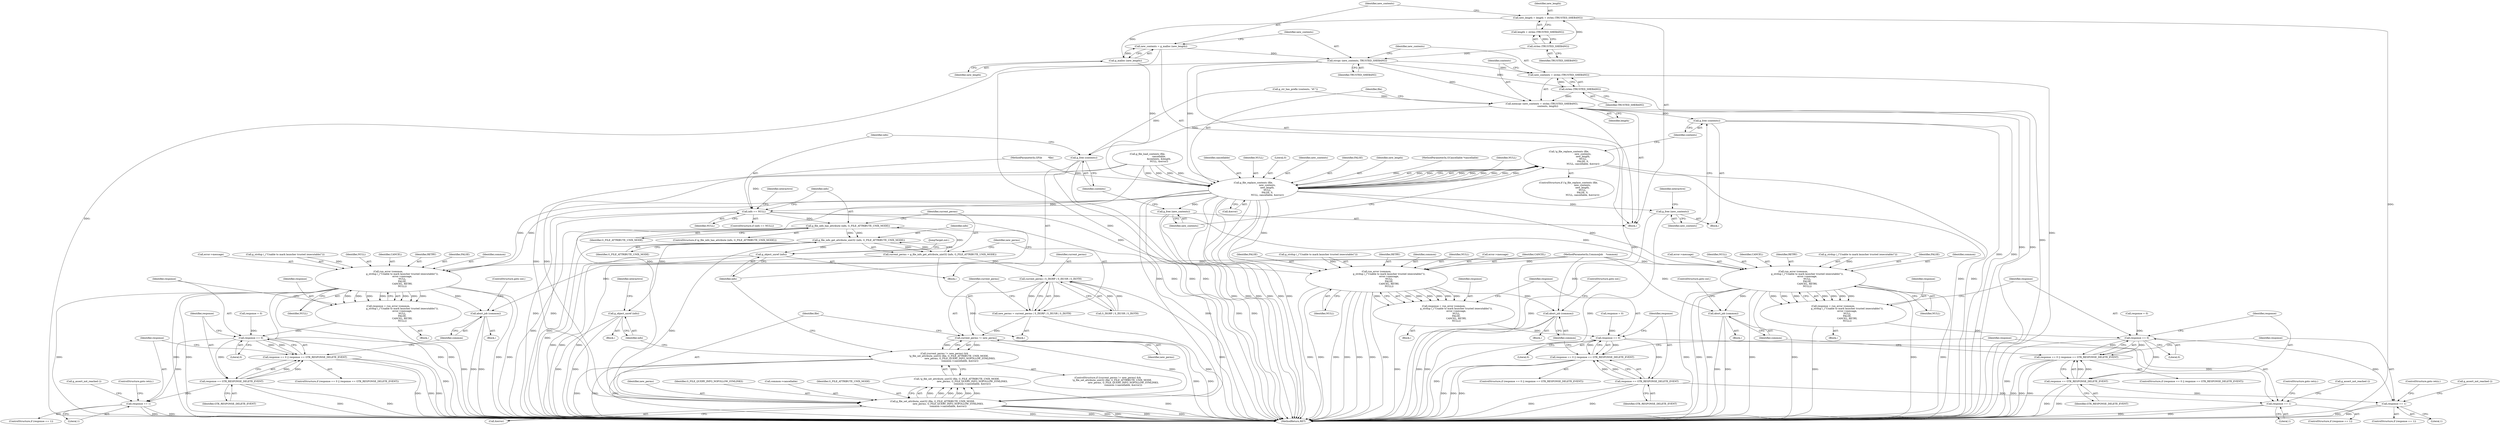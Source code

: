 digraph "0_nautilus_1630f53481f445ada0a455e9979236d31a8d3bb0_1@API" {
"1000193" [label="(Call,strcpy (new_contents, TRUSTED_SHEBANG))"];
"1000189" [label="(Call,new_contents = g_malloc (new_length))"];
"1000191" [label="(Call,g_malloc (new_length))"];
"1000183" [label="(Call,new_length = length + strlen (TRUSTED_SHEBANG))"];
"1000187" [label="(Call,strlen (TRUSTED_SHEBANG))"];
"1000196" [label="(Call,memcpy (new_contents + strlen (TRUSTED_SHEBANG),\n                contents, length))"];
"1000217" [label="(Call,g_free (contents))"];
"1000268" [label="(Call,g_free (contents))"];
"1000197" [label="(Call,new_contents + strlen (TRUSTED_SHEBANG))"];
"1000199" [label="(Call,strlen (TRUSTED_SHEBANG))"];
"1000205" [label="(Call,g_file_replace_contents (file,\n                                      new_contents,\n                                      new_length,\n                                      NULL,\n                                      FALSE, 0,\n                                      NULL, cancellable, &error))"];
"1000204" [label="(Call,!g_file_replace_contents (file,\n                                      new_contents,\n                                      new_length,\n                                      NULL,\n                                      FALSE, 0,\n                                      NULL, cancellable, &error))"];
"1000219" [label="(Call,g_free (new_contents))"];
"1000226" [label="(Call,run_error (common,\n                                      g_strdup (_(\"Unable to mark launcher trusted (executable)\")),\n                                      error->message,\n                                      NULL,\n                                      FALSE,\n                                      CANCEL, RETRY,\n                                      NULL))"];
"1000224" [label="(Call,response = run_error (common,\n                                      g_strdup (_(\"Unable to mark launcher trusted (executable)\")),\n                                      error->message,\n                                      NULL,\n                                      FALSE,\n                                      CANCEL, RETRY,\n                                      NULL))"];
"1000246" [label="(Call,response == 0)"];
"1000245" [label="(Call,response == 0 || response == GTK_RESPONSE_DELETE_EVENT)"];
"1000249" [label="(Call,response == GTK_RESPONSE_DELETE_EVENT)"];
"1000257" [label="(Call,response == 1)"];
"1000253" [label="(Call,abort_job (common))"];
"1000266" [label="(Call,g_free (new_contents))"];
"1000271" [label="(Call,info == NULL)"];
"1000280" [label="(Call,run_error (common,\n                                  g_strdup (_(\"Unable to mark launcher trusted (executable)\")),\n                                  error->message,\n                                  NULL,\n                                  FALSE,\n                                  CANCEL, RETRY,\n                                  NULL))"];
"1000278" [label="(Call,response = run_error (common,\n                                  g_strdup (_(\"Unable to mark launcher trusted (executable)\")),\n                                  error->message,\n                                  NULL,\n                                  FALSE,\n                                  CANCEL, RETRY,\n                                  NULL))"];
"1000300" [label="(Call,response == 0)"];
"1000299" [label="(Call,response == 0 || response == GTK_RESPONSE_DELETE_EVENT)"];
"1000303" [label="(Call,response == GTK_RESPONSE_DELETE_EVENT)"];
"1000311" [label="(Call,response == 1)"];
"1000307" [label="(Call,abort_job (common))"];
"1000321" [label="(Call,g_file_info_has_attribute (info, G_FILE_ATTRIBUTE_UNIX_MODE))"];
"1000327" [label="(Call,g_file_info_get_attribute_uint32 (info, G_FILE_ATTRIBUTE_UNIX_MODE))"];
"1000325" [label="(Call,current_perms = g_file_info_get_attribute_uint32 (info, G_FILE_ATTRIBUTE_UNIX_MODE))"];
"1000332" [label="(Call,current_perms | S_IXGRP | S_IXUSR | S_IXOTH)"];
"1000330" [label="(Call,new_perms = current_perms | S_IXGRP | S_IXUSR | S_IXOTH)"];
"1000341" [label="(Call,current_perms != new_perms)"];
"1000340" [label="(Call,(current_perms != new_perms) &&\n            !g_file_set_attribute_uint32 (file, G_FILE_ATTRIBUTE_UNIX_MODE,\n                                          new_perms, G_FILE_QUERY_INFO_NOFOLLOW_SYMLINKS,\n                                          common->cancellable, &error))"];
"1000345" [label="(Call,g_file_set_attribute_uint32 (file, G_FILE_ATTRIBUTE_UNIX_MODE,\n                                          new_perms, G_FILE_QUERY_INFO_NOFOLLOW_SYMLINKS,\n                                          common->cancellable, &error))"];
"1000344" [label="(Call,!g_file_set_attribute_uint32 (file, G_FILE_ATTRIBUTE_UNIX_MODE,\n                                          new_perms, G_FILE_QUERY_INFO_NOFOLLOW_SYMLINKS,\n                                          common->cancellable, &error))"];
"1000356" [label="(Call,g_object_unref (info))"];
"1000403" [label="(Call,g_object_unref (info))"];
"1000363" [label="(Call,run_error (common,\n                                      g_strdup (_(\"Unable to mark launcher trusted (executable)\")),\n                                      error->message,\n                                      NULL,\n                                      FALSE,\n                                      CANCEL, RETRY,\n                                      NULL))"];
"1000361" [label="(Call,response = run_error (common,\n                                      g_strdup (_(\"Unable to mark launcher trusted (executable)\")),\n                                      error->message,\n                                      NULL,\n                                      FALSE,\n                                      CANCEL, RETRY,\n                                      NULL))"];
"1000383" [label="(Call,response == 0)"];
"1000382" [label="(Call,response == 0 || response == GTK_RESPONSE_DELETE_EVENT)"];
"1000386" [label="(Call,response == GTK_RESPONSE_DELETE_EVENT)"];
"1000394" [label="(Call,response == 1)"];
"1000390" [label="(Call,abort_job (common))"];
"1000183" [label="(Call,new_length = length + strlen (TRUSTED_SHEBANG))"];
"1000179" [label="(Call,g_str_has_prefix (contents, \"#!\"))"];
"1000213" [label="(Identifier,cancellable)"];
"1000223" [label="(Block,)"];
"1000307" [label="(Call,abort_job (common))"];
"1000383" [label="(Call,response == 0)"];
"1000191" [label="(Call,g_malloc (new_length))"];
"1000343" [label="(Identifier,new_perms)"];
"1000101" [label="(MethodParameterIn,CommonJob    *common)"];
"1000340" [label="(Call,(current_perms != new_perms) &&\n            !g_file_set_attribute_uint32 (file, G_FILE_ATTRIBUTE_UNIX_MODE,\n                                          new_perms, G_FILE_QUERY_INFO_NOFOLLOW_SYMLINKS,\n                                          common->cancellable, &error))"];
"1000302" [label="(Literal,0)"];
"1000272" [label="(Identifier,info)"];
"1000220" [label="(Identifier,new_contents)"];
"1000311" [label="(Call,response == 1)"];
"1000324" [label="(Block,)"];
"1000318" [label="(Call,g_assert_not_reached ())"];
"1000404" [label="(Identifier,info)"];
"1000378" [label="(Call,response = 0)"];
"1000206" [label="(Identifier,file)"];
"1000187" [label="(Call,strlen (TRUSTED_SHEBANG))"];
"1000345" [label="(Call,g_file_set_attribute_uint32 (file, G_FILE_ATTRIBUTE_UNIX_MODE,\n                                          new_perms, G_FILE_QUERY_INFO_NOFOLLOW_SYMLINKS,\n                                          common->cancellable, &error))"];
"1000244" [label="(ControlStructure,if (response == 0 || response == GTK_RESPONSE_DELETE_EVENT))"];
"1000196" [label="(Call,memcpy (new_contents + strlen (TRUSTED_SHEBANG),\n                contents, length))"];
"1000319" [label="(ControlStructure,goto out;)"];
"1000212" [label="(Identifier,NULL)"];
"1000185" [label="(Call,length + strlen (TRUSTED_SHEBANG))"];
"1000330" [label="(Call,new_perms = current_perms | S_IXGRP | S_IXUSR | S_IXOTH)"];
"1000304" [label="(Identifier,response)"];
"1000334" [label="(Call,S_IXGRP | S_IXUSR | S_IXOTH)"];
"1000371" [label="(Identifier,NULL)"];
"1000406" [label="(MethodReturn,RET)"];
"1000211" [label="(Literal,0)"];
"1000348" [label="(Identifier,new_perms)"];
"1000373" [label="(Identifier,CANCEL)"];
"1000273" [label="(Identifier,NULL)"];
"1000268" [label="(Call,g_free (contents))"];
"1000193" [label="(Call,strcpy (new_contents, TRUSTED_SHEBANG))"];
"1000199" [label="(Call,strlen (TRUSTED_SHEBANG))"];
"1000207" [label="(Identifier,new_contents)"];
"1000281" [label="(Identifier,common)"];
"1000280" [label="(Call,run_error (common,\n                                  g_strdup (_(\"Unable to mark launcher trusted (executable)\")),\n                                  error->message,\n                                  NULL,\n                                  FALSE,\n                                  CANCEL, RETRY,\n                                  NULL))"];
"1000288" [label="(Identifier,NULL)"];
"1000306" [label="(Block,)"];
"1000323" [label="(Identifier,G_FILE_ATTRIBUTE_UNIX_MODE)"];
"1000395" [label="(Identifier,response)"];
"1000393" [label="(ControlStructure,if (response == 1))"];
"1000226" [label="(Call,run_error (common,\n                                      g_strdup (_(\"Unable to mark launcher trusted (executable)\")),\n                                      error->message,\n                                      NULL,\n                                      FALSE,\n                                      CANCEL, RETRY,\n                                      NULL))"];
"1000391" [label="(Identifier,common)"];
"1000276" [label="(Identifier,interactive)"];
"1000285" [label="(Call,error->message)"];
"1000298" [label="(ControlStructure,if (response == 0 || response == GTK_RESPONSE_DELETE_EVENT))"];
"1000210" [label="(Identifier,FALSE)"];
"1000357" [label="(Identifier,info)"];
"1000194" [label="(Identifier,new_contents)"];
"1000325" [label="(Call,current_perms = g_file_info_get_attribute_uint32 (info, G_FILE_ATTRIBUTE_UNIX_MODE))"];
"1000320" [label="(ControlStructure,if (g_file_info_has_attribute (info, G_FILE_ATTRIBUTE_UNIX_MODE)))"];
"1000190" [label="(Identifier,new_contents)"];
"1000231" [label="(Call,error->message)"];
"1000322" [label="(Identifier,info)"];
"1000217" [label="(Call,g_free (contents))"];
"1000247" [label="(Identifier,response)"];
"1000259" [label="(Literal,1)"];
"1000339" [label="(ControlStructure,if ((current_perms != new_perms) &&\n            !g_file_set_attribute_uint32 (file, G_FILE_ATTRIBUTE_UNIX_MODE,\n                                          new_perms, G_FILE_QUERY_INFO_NOFOLLOW_SYMLINKS,\n                                          common->cancellable, &error)))"];
"1000402" [label="(ControlStructure,goto out;)"];
"1000234" [label="(Identifier,NULL)"];
"1000250" [label="(Identifier,response)"];
"1000342" [label="(Identifier,current_perms)"];
"1000271" [label="(Call,info == NULL)"];
"1000299" [label="(Call,response == 0 || response == GTK_RESPONSE_DELETE_EVENT)"];
"1000265" [label="(ControlStructure,goto out;)"];
"1000394" [label="(Call,response == 1)"];
"1000192" [label="(Identifier,new_length)"];
"1000202" [label="(Identifier,length)"];
"1000305" [label="(Identifier,GTK_RESPONSE_DELETE_EVENT)"];
"1000403" [label="(Call,g_object_unref (info))"];
"1000381" [label="(ControlStructure,if (response == 0 || response == GTK_RESPONSE_DELETE_EVENT))"];
"1000225" [label="(Identifier,response)"];
"1000382" [label="(Call,response == 0 || response == GTK_RESPONSE_DELETE_EVENT)"];
"1000398" [label="(ControlStructure,goto retry;)"];
"1000292" [label="(Identifier,NULL)"];
"1000396" [label="(Literal,1)"];
"1000248" [label="(Literal,0)"];
"1000349" [label="(Identifier,G_FILE_QUERY_INFO_NOFOLLOW_SYMLINKS)"];
"1000241" [label="(Call,response = 0)"];
"1000350" [label="(Call,common->cancellable)"];
"1000236" [label="(Identifier,CANCEL)"];
"1000295" [label="(Call,response = 0)"];
"1000344" [label="(Call,!g_file_set_attribute_uint32 (file, G_FILE_ATTRIBUTE_UNIX_MODE,\n                                          new_perms, G_FILE_QUERY_INFO_NOFOLLOW_SYMLINKS,\n                                          common->cancellable, &error))"];
"1000208" [label="(Identifier,new_length)"];
"1000270" [label="(ControlStructure,if (info == NULL))"];
"1000266" [label="(Call,g_free (new_contents))"];
"1000353" [label="(Call,&error)"];
"1000267" [label="(Identifier,new_contents)"];
"1000261" [label="(ControlStructure,goto retry;)"];
"1000356" [label="(Call,g_object_unref (info))"];
"1000346" [label="(Identifier,file)"];
"1000269" [label="(Identifier,contents)"];
"1000362" [label="(Identifier,response)"];
"1000103" [label="(MethodParameterIn,GFile        *file)"];
"1000237" [label="(Identifier,RETRY)"];
"1000102" [label="(MethodParameterIn,GCancellable *cancellable)"];
"1000189" [label="(Call,new_contents = g_malloc (new_length))"];
"1000308" [label="(Identifier,common)"];
"1000374" [label="(Identifier,RETRY)"];
"1000201" [label="(Identifier,contents)"];
"1000257" [label="(Call,response == 1)"];
"1000303" [label="(Call,response == GTK_RESPONSE_DELETE_EVENT)"];
"1000333" [label="(Identifier,current_perms)"];
"1000327" [label="(Call,g_file_info_get_attribute_uint32 (info, G_FILE_ATTRIBUTE_UNIX_MODE))"];
"1000209" [label="(Identifier,NULL)"];
"1000359" [label="(Identifier,interactive)"];
"1000390" [label="(Call,abort_job (common))"];
"1000105" [label="(Block,)"];
"1000347" [label="(Identifier,G_FILE_ATTRIBUTE_UNIX_MODE)"];
"1000363" [label="(Call,run_error (common,\n                                      g_strdup (_(\"Unable to mark launcher trusted (executable)\")),\n                                      error->message,\n                                      NULL,\n                                      FALSE,\n                                      CANCEL, RETRY,\n                                      NULL))"];
"1000246" [label="(Call,response == 0)"];
"1000365" [label="(Call,g_strdup (_(\"Unable to mark launcher trusted (executable)\")))"];
"1000372" [label="(Identifier,FALSE)"];
"1000388" [label="(Identifier,GTK_RESPONSE_DELETE_EVENT)"];
"1000253" [label="(Call,abort_job (common))"];
"1000238" [label="(Identifier,NULL)"];
"1000290" [label="(Identifier,CANCEL)"];
"1000277" [label="(Block,)"];
"1000264" [label="(Call,g_assert_not_reached ())"];
"1000205" [label="(Call,g_file_replace_contents (file,\n                                      new_contents,\n                                      new_length,\n                                      NULL,\n                                      FALSE, 0,\n                                      NULL, cancellable, &error))"];
"1000254" [label="(Identifier,common)"];
"1000360" [label="(Block,)"];
"1000204" [label="(Call,!g_file_replace_contents (file,\n                                      new_contents,\n                                      new_length,\n                                      NULL,\n                                      FALSE, 0,\n                                      NULL, cancellable, &error))"];
"1000361" [label="(Call,response = run_error (common,\n                                      g_strdup (_(\"Unable to mark launcher trusted (executable)\")),\n                                      error->message,\n                                      NULL,\n                                      FALSE,\n                                      CANCEL, RETRY,\n                                      NULL))"];
"1000249" [label="(Call,response == GTK_RESPONSE_DELETE_EVENT)"];
"1000235" [label="(Identifier,FALSE)"];
"1000401" [label="(Call,g_assert_not_reached ())"];
"1000289" [label="(Identifier,FALSE)"];
"1000389" [label="(Block,)"];
"1000315" [label="(ControlStructure,goto retry;)"];
"1000310" [label="(ControlStructure,if (response == 1))"];
"1000256" [label="(ControlStructure,if (response == 1))"];
"1000301" [label="(Identifier,response)"];
"1000219" [label="(Call,g_free (new_contents))"];
"1000203" [label="(ControlStructure,if (!g_file_replace_contents (file,\n                                      new_contents,\n                                      new_length,\n                                      NULL,\n                                      FALSE, 0,\n                                      NULL, cancellable, &error)))"];
"1000332" [label="(Call,current_perms | S_IXGRP | S_IXUSR | S_IXOTH)"];
"1000375" [label="(Identifier,NULL)"];
"1000251" [label="(Identifier,GTK_RESPONSE_DELETE_EVENT)"];
"1000214" [label="(Call,&error)"];
"1000198" [label="(Identifier,new_contents)"];
"1000313" [label="(Literal,1)"];
"1000364" [label="(Identifier,common)"];
"1000326" [label="(Identifier,current_perms)"];
"1000224" [label="(Call,response = run_error (common,\n                                      g_strdup (_(\"Unable to mark launcher trusted (executable)\")),\n                                      error->message,\n                                      NULL,\n                                      FALSE,\n                                      CANCEL, RETRY,\n                                      NULL))"];
"1000368" [label="(Call,error->message)"];
"1000321" [label="(Call,g_file_info_has_attribute (info, G_FILE_ATTRIBUTE_UNIX_MODE))"];
"1000121" [label="(Call,g_file_load_contents (file,\n                               cancellable,\n                               &contents, &length,\n                               NULL, &error))"];
"1000195" [label="(Identifier,TRUSTED_SHEBANG)"];
"1000386" [label="(Call,response == GTK_RESPONSE_DELETE_EVENT)"];
"1000279" [label="(Identifier,response)"];
"1000385" [label="(Literal,0)"];
"1000329" [label="(Identifier,G_FILE_ATTRIBUTE_UNIX_MODE)"];
"1000188" [label="(Identifier,TRUSTED_SHEBANG)"];
"1000405" [label="(JumpTarget,out:)"];
"1000384" [label="(Identifier,response)"];
"1000222" [label="(Identifier,interactive)"];
"1000200" [label="(Identifier,TRUSTED_SHEBANG)"];
"1000278" [label="(Call,response = run_error (common,\n                                  g_strdup (_(\"Unable to mark launcher trusted (executable)\")),\n                                  error->message,\n                                  NULL,\n                                  FALSE,\n                                  CANCEL, RETRY,\n                                  NULL))"];
"1000328" [label="(Identifier,info)"];
"1000355" [label="(Block,)"];
"1000218" [label="(Identifier,contents)"];
"1000282" [label="(Call,g_strdup (_(\"Unable to mark launcher trusted (executable)\")))"];
"1000341" [label="(Call,current_perms != new_perms)"];
"1000228" [label="(Call,g_strdup (_(\"Unable to mark launcher trusted (executable)\")))"];
"1000258" [label="(Identifier,response)"];
"1000331" [label="(Identifier,new_perms)"];
"1000252" [label="(Block,)"];
"1000291" [label="(Identifier,RETRY)"];
"1000387" [label="(Identifier,response)"];
"1000245" [label="(Call,response == 0 || response == GTK_RESPONSE_DELETE_EVENT)"];
"1000312" [label="(Identifier,response)"];
"1000300" [label="(Call,response == 0)"];
"1000197" [label="(Call,new_contents + strlen (TRUSTED_SHEBANG))"];
"1000182" [label="(Block,)"];
"1000227" [label="(Identifier,common)"];
"1000216" [label="(Block,)"];
"1000184" [label="(Identifier,new_length)"];
"1000193" -> "1000182"  [label="AST: "];
"1000193" -> "1000195"  [label="CFG: "];
"1000194" -> "1000193"  [label="AST: "];
"1000195" -> "1000193"  [label="AST: "];
"1000198" -> "1000193"  [label="CFG: "];
"1000193" -> "1000406"  [label="DDG: "];
"1000189" -> "1000193"  [label="DDG: "];
"1000187" -> "1000193"  [label="DDG: "];
"1000193" -> "1000196"  [label="DDG: "];
"1000193" -> "1000197"  [label="DDG: "];
"1000193" -> "1000199"  [label="DDG: "];
"1000193" -> "1000205"  [label="DDG: "];
"1000189" -> "1000182"  [label="AST: "];
"1000189" -> "1000191"  [label="CFG: "];
"1000190" -> "1000189"  [label="AST: "];
"1000191" -> "1000189"  [label="AST: "];
"1000194" -> "1000189"  [label="CFG: "];
"1000189" -> "1000406"  [label="DDG: "];
"1000191" -> "1000189"  [label="DDG: "];
"1000191" -> "1000192"  [label="CFG: "];
"1000192" -> "1000191"  [label="AST: "];
"1000183" -> "1000191"  [label="DDG: "];
"1000191" -> "1000205"  [label="DDG: "];
"1000183" -> "1000182"  [label="AST: "];
"1000183" -> "1000185"  [label="CFG: "];
"1000184" -> "1000183"  [label="AST: "];
"1000185" -> "1000183"  [label="AST: "];
"1000190" -> "1000183"  [label="CFG: "];
"1000183" -> "1000406"  [label="DDG: "];
"1000187" -> "1000183"  [label="DDG: "];
"1000187" -> "1000185"  [label="AST: "];
"1000187" -> "1000188"  [label="CFG: "];
"1000188" -> "1000187"  [label="AST: "];
"1000185" -> "1000187"  [label="CFG: "];
"1000187" -> "1000185"  [label="DDG: "];
"1000196" -> "1000182"  [label="AST: "];
"1000196" -> "1000202"  [label="CFG: "];
"1000197" -> "1000196"  [label="AST: "];
"1000201" -> "1000196"  [label="AST: "];
"1000202" -> "1000196"  [label="AST: "];
"1000206" -> "1000196"  [label="CFG: "];
"1000196" -> "1000406"  [label="DDG: "];
"1000196" -> "1000406"  [label="DDG: "];
"1000196" -> "1000406"  [label="DDG: "];
"1000199" -> "1000196"  [label="DDG: "];
"1000179" -> "1000196"  [label="DDG: "];
"1000196" -> "1000217"  [label="DDG: "];
"1000196" -> "1000268"  [label="DDG: "];
"1000217" -> "1000216"  [label="AST: "];
"1000217" -> "1000218"  [label="CFG: "];
"1000218" -> "1000217"  [label="AST: "];
"1000220" -> "1000217"  [label="CFG: "];
"1000217" -> "1000406"  [label="DDG: "];
"1000217" -> "1000406"  [label="DDG: "];
"1000268" -> "1000105"  [label="AST: "];
"1000268" -> "1000269"  [label="CFG: "];
"1000269" -> "1000268"  [label="AST: "];
"1000272" -> "1000268"  [label="CFG: "];
"1000268" -> "1000406"  [label="DDG: "];
"1000268" -> "1000406"  [label="DDG: "];
"1000179" -> "1000268"  [label="DDG: "];
"1000197" -> "1000199"  [label="CFG: "];
"1000198" -> "1000197"  [label="AST: "];
"1000199" -> "1000197"  [label="AST: "];
"1000201" -> "1000197"  [label="CFG: "];
"1000197" -> "1000406"  [label="DDG: "];
"1000199" -> "1000197"  [label="DDG: "];
"1000199" -> "1000200"  [label="CFG: "];
"1000200" -> "1000199"  [label="AST: "];
"1000199" -> "1000406"  [label="DDG: "];
"1000205" -> "1000204"  [label="AST: "];
"1000205" -> "1000214"  [label="CFG: "];
"1000206" -> "1000205"  [label="AST: "];
"1000207" -> "1000205"  [label="AST: "];
"1000208" -> "1000205"  [label="AST: "];
"1000209" -> "1000205"  [label="AST: "];
"1000210" -> "1000205"  [label="AST: "];
"1000211" -> "1000205"  [label="AST: "];
"1000212" -> "1000205"  [label="AST: "];
"1000213" -> "1000205"  [label="AST: "];
"1000214" -> "1000205"  [label="AST: "];
"1000204" -> "1000205"  [label="CFG: "];
"1000205" -> "1000406"  [label="DDG: "];
"1000205" -> "1000406"  [label="DDG: "];
"1000205" -> "1000406"  [label="DDG: "];
"1000205" -> "1000406"  [label="DDG: "];
"1000205" -> "1000406"  [label="DDG: "];
"1000205" -> "1000406"  [label="DDG: "];
"1000205" -> "1000204"  [label="DDG: "];
"1000205" -> "1000204"  [label="DDG: "];
"1000205" -> "1000204"  [label="DDG: "];
"1000205" -> "1000204"  [label="DDG: "];
"1000205" -> "1000204"  [label="DDG: "];
"1000205" -> "1000204"  [label="DDG: "];
"1000205" -> "1000204"  [label="DDG: "];
"1000205" -> "1000204"  [label="DDG: "];
"1000121" -> "1000205"  [label="DDG: "];
"1000121" -> "1000205"  [label="DDG: "];
"1000121" -> "1000205"  [label="DDG: "];
"1000121" -> "1000205"  [label="DDG: "];
"1000103" -> "1000205"  [label="DDG: "];
"1000102" -> "1000205"  [label="DDG: "];
"1000205" -> "1000219"  [label="DDG: "];
"1000205" -> "1000226"  [label="DDG: "];
"1000205" -> "1000226"  [label="DDG: "];
"1000205" -> "1000266"  [label="DDG: "];
"1000205" -> "1000271"  [label="DDG: "];
"1000205" -> "1000280"  [label="DDG: "];
"1000205" -> "1000345"  [label="DDG: "];
"1000205" -> "1000345"  [label="DDG: "];
"1000205" -> "1000363"  [label="DDG: "];
"1000204" -> "1000203"  [label="AST: "];
"1000218" -> "1000204"  [label="CFG: "];
"1000267" -> "1000204"  [label="CFG: "];
"1000204" -> "1000406"  [label="DDG: "];
"1000204" -> "1000406"  [label="DDG: "];
"1000219" -> "1000216"  [label="AST: "];
"1000219" -> "1000220"  [label="CFG: "];
"1000220" -> "1000219"  [label="AST: "];
"1000222" -> "1000219"  [label="CFG: "];
"1000219" -> "1000406"  [label="DDG: "];
"1000219" -> "1000406"  [label="DDG: "];
"1000226" -> "1000224"  [label="AST: "];
"1000226" -> "1000238"  [label="CFG: "];
"1000227" -> "1000226"  [label="AST: "];
"1000228" -> "1000226"  [label="AST: "];
"1000231" -> "1000226"  [label="AST: "];
"1000234" -> "1000226"  [label="AST: "];
"1000235" -> "1000226"  [label="AST: "];
"1000236" -> "1000226"  [label="AST: "];
"1000237" -> "1000226"  [label="AST: "];
"1000238" -> "1000226"  [label="AST: "];
"1000224" -> "1000226"  [label="CFG: "];
"1000226" -> "1000406"  [label="DDG: "];
"1000226" -> "1000406"  [label="DDG: "];
"1000226" -> "1000406"  [label="DDG: "];
"1000226" -> "1000406"  [label="DDG: "];
"1000226" -> "1000406"  [label="DDG: "];
"1000226" -> "1000406"  [label="DDG: "];
"1000226" -> "1000406"  [label="DDG: "];
"1000226" -> "1000224"  [label="DDG: "];
"1000226" -> "1000224"  [label="DDG: "];
"1000226" -> "1000224"  [label="DDG: "];
"1000226" -> "1000224"  [label="DDG: "];
"1000226" -> "1000224"  [label="DDG: "];
"1000226" -> "1000224"  [label="DDG: "];
"1000226" -> "1000224"  [label="DDG: "];
"1000101" -> "1000226"  [label="DDG: "];
"1000228" -> "1000226"  [label="DDG: "];
"1000226" -> "1000253"  [label="DDG: "];
"1000224" -> "1000223"  [label="AST: "];
"1000225" -> "1000224"  [label="AST: "];
"1000247" -> "1000224"  [label="CFG: "];
"1000224" -> "1000406"  [label="DDG: "];
"1000224" -> "1000246"  [label="DDG: "];
"1000246" -> "1000245"  [label="AST: "];
"1000246" -> "1000248"  [label="CFG: "];
"1000247" -> "1000246"  [label="AST: "];
"1000248" -> "1000246"  [label="AST: "];
"1000250" -> "1000246"  [label="CFG: "];
"1000245" -> "1000246"  [label="CFG: "];
"1000246" -> "1000406"  [label="DDG: "];
"1000246" -> "1000245"  [label="DDG: "];
"1000246" -> "1000245"  [label="DDG: "];
"1000241" -> "1000246"  [label="DDG: "];
"1000246" -> "1000249"  [label="DDG: "];
"1000246" -> "1000257"  [label="DDG: "];
"1000245" -> "1000244"  [label="AST: "];
"1000245" -> "1000249"  [label="CFG: "];
"1000249" -> "1000245"  [label="AST: "];
"1000254" -> "1000245"  [label="CFG: "];
"1000258" -> "1000245"  [label="CFG: "];
"1000245" -> "1000406"  [label="DDG: "];
"1000245" -> "1000406"  [label="DDG: "];
"1000245" -> "1000406"  [label="DDG: "];
"1000249" -> "1000245"  [label="DDG: "];
"1000249" -> "1000245"  [label="DDG: "];
"1000249" -> "1000251"  [label="CFG: "];
"1000250" -> "1000249"  [label="AST: "];
"1000251" -> "1000249"  [label="AST: "];
"1000249" -> "1000406"  [label="DDG: "];
"1000249" -> "1000406"  [label="DDG: "];
"1000249" -> "1000257"  [label="DDG: "];
"1000257" -> "1000256"  [label="AST: "];
"1000257" -> "1000259"  [label="CFG: "];
"1000258" -> "1000257"  [label="AST: "];
"1000259" -> "1000257"  [label="AST: "];
"1000261" -> "1000257"  [label="CFG: "];
"1000264" -> "1000257"  [label="CFG: "];
"1000257" -> "1000406"  [label="DDG: "];
"1000257" -> "1000406"  [label="DDG: "];
"1000253" -> "1000252"  [label="AST: "];
"1000253" -> "1000254"  [label="CFG: "];
"1000254" -> "1000253"  [label="AST: "];
"1000265" -> "1000253"  [label="CFG: "];
"1000253" -> "1000406"  [label="DDG: "];
"1000253" -> "1000406"  [label="DDG: "];
"1000101" -> "1000253"  [label="DDG: "];
"1000266" -> "1000182"  [label="AST: "];
"1000266" -> "1000267"  [label="CFG: "];
"1000267" -> "1000266"  [label="AST: "];
"1000269" -> "1000266"  [label="CFG: "];
"1000266" -> "1000406"  [label="DDG: "];
"1000266" -> "1000406"  [label="DDG: "];
"1000271" -> "1000270"  [label="AST: "];
"1000271" -> "1000273"  [label="CFG: "];
"1000272" -> "1000271"  [label="AST: "];
"1000273" -> "1000271"  [label="AST: "];
"1000276" -> "1000271"  [label="CFG: "];
"1000322" -> "1000271"  [label="CFG: "];
"1000271" -> "1000406"  [label="DDG: "];
"1000271" -> "1000406"  [label="DDG: "];
"1000271" -> "1000406"  [label="DDG: "];
"1000121" -> "1000271"  [label="DDG: "];
"1000271" -> "1000280"  [label="DDG: "];
"1000271" -> "1000321"  [label="DDG: "];
"1000271" -> "1000363"  [label="DDG: "];
"1000280" -> "1000278"  [label="AST: "];
"1000280" -> "1000292"  [label="CFG: "];
"1000281" -> "1000280"  [label="AST: "];
"1000282" -> "1000280"  [label="AST: "];
"1000285" -> "1000280"  [label="AST: "];
"1000288" -> "1000280"  [label="AST: "];
"1000289" -> "1000280"  [label="AST: "];
"1000290" -> "1000280"  [label="AST: "];
"1000291" -> "1000280"  [label="AST: "];
"1000292" -> "1000280"  [label="AST: "];
"1000278" -> "1000280"  [label="CFG: "];
"1000280" -> "1000406"  [label="DDG: "];
"1000280" -> "1000406"  [label="DDG: "];
"1000280" -> "1000406"  [label="DDG: "];
"1000280" -> "1000406"  [label="DDG: "];
"1000280" -> "1000406"  [label="DDG: "];
"1000280" -> "1000406"  [label="DDG: "];
"1000280" -> "1000406"  [label="DDG: "];
"1000280" -> "1000278"  [label="DDG: "];
"1000280" -> "1000278"  [label="DDG: "];
"1000280" -> "1000278"  [label="DDG: "];
"1000280" -> "1000278"  [label="DDG: "];
"1000280" -> "1000278"  [label="DDG: "];
"1000280" -> "1000278"  [label="DDG: "];
"1000280" -> "1000278"  [label="DDG: "];
"1000101" -> "1000280"  [label="DDG: "];
"1000282" -> "1000280"  [label="DDG: "];
"1000280" -> "1000307"  [label="DDG: "];
"1000278" -> "1000277"  [label="AST: "];
"1000279" -> "1000278"  [label="AST: "];
"1000301" -> "1000278"  [label="CFG: "];
"1000278" -> "1000406"  [label="DDG: "];
"1000278" -> "1000300"  [label="DDG: "];
"1000300" -> "1000299"  [label="AST: "];
"1000300" -> "1000302"  [label="CFG: "];
"1000301" -> "1000300"  [label="AST: "];
"1000302" -> "1000300"  [label="AST: "];
"1000304" -> "1000300"  [label="CFG: "];
"1000299" -> "1000300"  [label="CFG: "];
"1000300" -> "1000406"  [label="DDG: "];
"1000300" -> "1000299"  [label="DDG: "];
"1000300" -> "1000299"  [label="DDG: "];
"1000295" -> "1000300"  [label="DDG: "];
"1000300" -> "1000303"  [label="DDG: "];
"1000300" -> "1000311"  [label="DDG: "];
"1000299" -> "1000298"  [label="AST: "];
"1000299" -> "1000303"  [label="CFG: "];
"1000303" -> "1000299"  [label="AST: "];
"1000308" -> "1000299"  [label="CFG: "];
"1000312" -> "1000299"  [label="CFG: "];
"1000299" -> "1000406"  [label="DDG: "];
"1000299" -> "1000406"  [label="DDG: "];
"1000299" -> "1000406"  [label="DDG: "];
"1000303" -> "1000299"  [label="DDG: "];
"1000303" -> "1000299"  [label="DDG: "];
"1000303" -> "1000305"  [label="CFG: "];
"1000304" -> "1000303"  [label="AST: "];
"1000305" -> "1000303"  [label="AST: "];
"1000303" -> "1000406"  [label="DDG: "];
"1000303" -> "1000406"  [label="DDG: "];
"1000303" -> "1000311"  [label="DDG: "];
"1000311" -> "1000310"  [label="AST: "];
"1000311" -> "1000313"  [label="CFG: "];
"1000312" -> "1000311"  [label="AST: "];
"1000313" -> "1000311"  [label="AST: "];
"1000315" -> "1000311"  [label="CFG: "];
"1000318" -> "1000311"  [label="CFG: "];
"1000311" -> "1000406"  [label="DDG: "];
"1000311" -> "1000406"  [label="DDG: "];
"1000307" -> "1000306"  [label="AST: "];
"1000307" -> "1000308"  [label="CFG: "];
"1000308" -> "1000307"  [label="AST: "];
"1000319" -> "1000307"  [label="CFG: "];
"1000307" -> "1000406"  [label="DDG: "];
"1000307" -> "1000406"  [label="DDG: "];
"1000101" -> "1000307"  [label="DDG: "];
"1000321" -> "1000320"  [label="AST: "];
"1000321" -> "1000323"  [label="CFG: "];
"1000322" -> "1000321"  [label="AST: "];
"1000323" -> "1000321"  [label="AST: "];
"1000326" -> "1000321"  [label="CFG: "];
"1000404" -> "1000321"  [label="CFG: "];
"1000321" -> "1000406"  [label="DDG: "];
"1000321" -> "1000406"  [label="DDG: "];
"1000321" -> "1000327"  [label="DDG: "];
"1000321" -> "1000327"  [label="DDG: "];
"1000321" -> "1000403"  [label="DDG: "];
"1000327" -> "1000325"  [label="AST: "];
"1000327" -> "1000329"  [label="CFG: "];
"1000328" -> "1000327"  [label="AST: "];
"1000329" -> "1000327"  [label="AST: "];
"1000325" -> "1000327"  [label="CFG: "];
"1000327" -> "1000406"  [label="DDG: "];
"1000327" -> "1000325"  [label="DDG: "];
"1000327" -> "1000325"  [label="DDG: "];
"1000327" -> "1000345"  [label="DDG: "];
"1000327" -> "1000356"  [label="DDG: "];
"1000327" -> "1000403"  [label="DDG: "];
"1000325" -> "1000324"  [label="AST: "];
"1000326" -> "1000325"  [label="AST: "];
"1000331" -> "1000325"  [label="CFG: "];
"1000325" -> "1000406"  [label="DDG: "];
"1000325" -> "1000332"  [label="DDG: "];
"1000332" -> "1000330"  [label="AST: "];
"1000332" -> "1000334"  [label="CFG: "];
"1000333" -> "1000332"  [label="AST: "];
"1000334" -> "1000332"  [label="AST: "];
"1000330" -> "1000332"  [label="CFG: "];
"1000332" -> "1000406"  [label="DDG: "];
"1000332" -> "1000330"  [label="DDG: "];
"1000332" -> "1000330"  [label="DDG: "];
"1000334" -> "1000332"  [label="DDG: "];
"1000334" -> "1000332"  [label="DDG: "];
"1000332" -> "1000341"  [label="DDG: "];
"1000330" -> "1000324"  [label="AST: "];
"1000331" -> "1000330"  [label="AST: "];
"1000342" -> "1000330"  [label="CFG: "];
"1000330" -> "1000406"  [label="DDG: "];
"1000330" -> "1000341"  [label="DDG: "];
"1000341" -> "1000340"  [label="AST: "];
"1000341" -> "1000343"  [label="CFG: "];
"1000342" -> "1000341"  [label="AST: "];
"1000343" -> "1000341"  [label="AST: "];
"1000346" -> "1000341"  [label="CFG: "];
"1000340" -> "1000341"  [label="CFG: "];
"1000341" -> "1000406"  [label="DDG: "];
"1000341" -> "1000406"  [label="DDG: "];
"1000341" -> "1000340"  [label="DDG: "];
"1000341" -> "1000340"  [label="DDG: "];
"1000341" -> "1000345"  [label="DDG: "];
"1000340" -> "1000339"  [label="AST: "];
"1000340" -> "1000344"  [label="CFG: "];
"1000344" -> "1000340"  [label="AST: "];
"1000357" -> "1000340"  [label="CFG: "];
"1000404" -> "1000340"  [label="CFG: "];
"1000340" -> "1000406"  [label="DDG: "];
"1000340" -> "1000406"  [label="DDG: "];
"1000340" -> "1000406"  [label="DDG: "];
"1000344" -> "1000340"  [label="DDG: "];
"1000345" -> "1000344"  [label="AST: "];
"1000345" -> "1000353"  [label="CFG: "];
"1000346" -> "1000345"  [label="AST: "];
"1000347" -> "1000345"  [label="AST: "];
"1000348" -> "1000345"  [label="AST: "];
"1000349" -> "1000345"  [label="AST: "];
"1000350" -> "1000345"  [label="AST: "];
"1000353" -> "1000345"  [label="AST: "];
"1000344" -> "1000345"  [label="CFG: "];
"1000345" -> "1000406"  [label="DDG: "];
"1000345" -> "1000406"  [label="DDG: "];
"1000345" -> "1000406"  [label="DDG: "];
"1000345" -> "1000406"  [label="DDG: "];
"1000345" -> "1000406"  [label="DDG: "];
"1000345" -> "1000406"  [label="DDG: "];
"1000345" -> "1000344"  [label="DDG: "];
"1000345" -> "1000344"  [label="DDG: "];
"1000345" -> "1000344"  [label="DDG: "];
"1000345" -> "1000344"  [label="DDG: "];
"1000345" -> "1000344"  [label="DDG: "];
"1000345" -> "1000344"  [label="DDG: "];
"1000121" -> "1000345"  [label="DDG: "];
"1000121" -> "1000345"  [label="DDG: "];
"1000103" -> "1000345"  [label="DDG: "];
"1000344" -> "1000406"  [label="DDG: "];
"1000356" -> "1000355"  [label="AST: "];
"1000356" -> "1000357"  [label="CFG: "];
"1000357" -> "1000356"  [label="AST: "];
"1000359" -> "1000356"  [label="CFG: "];
"1000356" -> "1000406"  [label="DDG: "];
"1000356" -> "1000406"  [label="DDG: "];
"1000403" -> "1000105"  [label="AST: "];
"1000403" -> "1000404"  [label="CFG: "];
"1000404" -> "1000403"  [label="AST: "];
"1000405" -> "1000403"  [label="CFG: "];
"1000403" -> "1000406"  [label="DDG: "];
"1000403" -> "1000406"  [label="DDG: "];
"1000363" -> "1000361"  [label="AST: "];
"1000363" -> "1000375"  [label="CFG: "];
"1000364" -> "1000363"  [label="AST: "];
"1000365" -> "1000363"  [label="AST: "];
"1000368" -> "1000363"  [label="AST: "];
"1000371" -> "1000363"  [label="AST: "];
"1000372" -> "1000363"  [label="AST: "];
"1000373" -> "1000363"  [label="AST: "];
"1000374" -> "1000363"  [label="AST: "];
"1000375" -> "1000363"  [label="AST: "];
"1000361" -> "1000363"  [label="CFG: "];
"1000363" -> "1000406"  [label="DDG: "];
"1000363" -> "1000406"  [label="DDG: "];
"1000363" -> "1000406"  [label="DDG: "];
"1000363" -> "1000406"  [label="DDG: "];
"1000363" -> "1000406"  [label="DDG: "];
"1000363" -> "1000406"  [label="DDG: "];
"1000363" -> "1000406"  [label="DDG: "];
"1000363" -> "1000361"  [label="DDG: "];
"1000363" -> "1000361"  [label="DDG: "];
"1000363" -> "1000361"  [label="DDG: "];
"1000363" -> "1000361"  [label="DDG: "];
"1000363" -> "1000361"  [label="DDG: "];
"1000363" -> "1000361"  [label="DDG: "];
"1000363" -> "1000361"  [label="DDG: "];
"1000101" -> "1000363"  [label="DDG: "];
"1000365" -> "1000363"  [label="DDG: "];
"1000363" -> "1000390"  [label="DDG: "];
"1000361" -> "1000360"  [label="AST: "];
"1000362" -> "1000361"  [label="AST: "];
"1000384" -> "1000361"  [label="CFG: "];
"1000361" -> "1000406"  [label="DDG: "];
"1000361" -> "1000383"  [label="DDG: "];
"1000383" -> "1000382"  [label="AST: "];
"1000383" -> "1000385"  [label="CFG: "];
"1000384" -> "1000383"  [label="AST: "];
"1000385" -> "1000383"  [label="AST: "];
"1000387" -> "1000383"  [label="CFG: "];
"1000382" -> "1000383"  [label="CFG: "];
"1000383" -> "1000406"  [label="DDG: "];
"1000383" -> "1000382"  [label="DDG: "];
"1000383" -> "1000382"  [label="DDG: "];
"1000378" -> "1000383"  [label="DDG: "];
"1000383" -> "1000386"  [label="DDG: "];
"1000383" -> "1000394"  [label="DDG: "];
"1000382" -> "1000381"  [label="AST: "];
"1000382" -> "1000386"  [label="CFG: "];
"1000386" -> "1000382"  [label="AST: "];
"1000391" -> "1000382"  [label="CFG: "];
"1000395" -> "1000382"  [label="CFG: "];
"1000382" -> "1000406"  [label="DDG: "];
"1000382" -> "1000406"  [label="DDG: "];
"1000382" -> "1000406"  [label="DDG: "];
"1000386" -> "1000382"  [label="DDG: "];
"1000386" -> "1000382"  [label="DDG: "];
"1000386" -> "1000388"  [label="CFG: "];
"1000387" -> "1000386"  [label="AST: "];
"1000388" -> "1000386"  [label="AST: "];
"1000386" -> "1000406"  [label="DDG: "];
"1000386" -> "1000406"  [label="DDG: "];
"1000386" -> "1000394"  [label="DDG: "];
"1000394" -> "1000393"  [label="AST: "];
"1000394" -> "1000396"  [label="CFG: "];
"1000395" -> "1000394"  [label="AST: "];
"1000396" -> "1000394"  [label="AST: "];
"1000398" -> "1000394"  [label="CFG: "];
"1000401" -> "1000394"  [label="CFG: "];
"1000394" -> "1000406"  [label="DDG: "];
"1000394" -> "1000406"  [label="DDG: "];
"1000390" -> "1000389"  [label="AST: "];
"1000390" -> "1000391"  [label="CFG: "];
"1000391" -> "1000390"  [label="AST: "];
"1000402" -> "1000390"  [label="CFG: "];
"1000390" -> "1000406"  [label="DDG: "];
"1000390" -> "1000406"  [label="DDG: "];
"1000101" -> "1000390"  [label="DDG: "];
}

